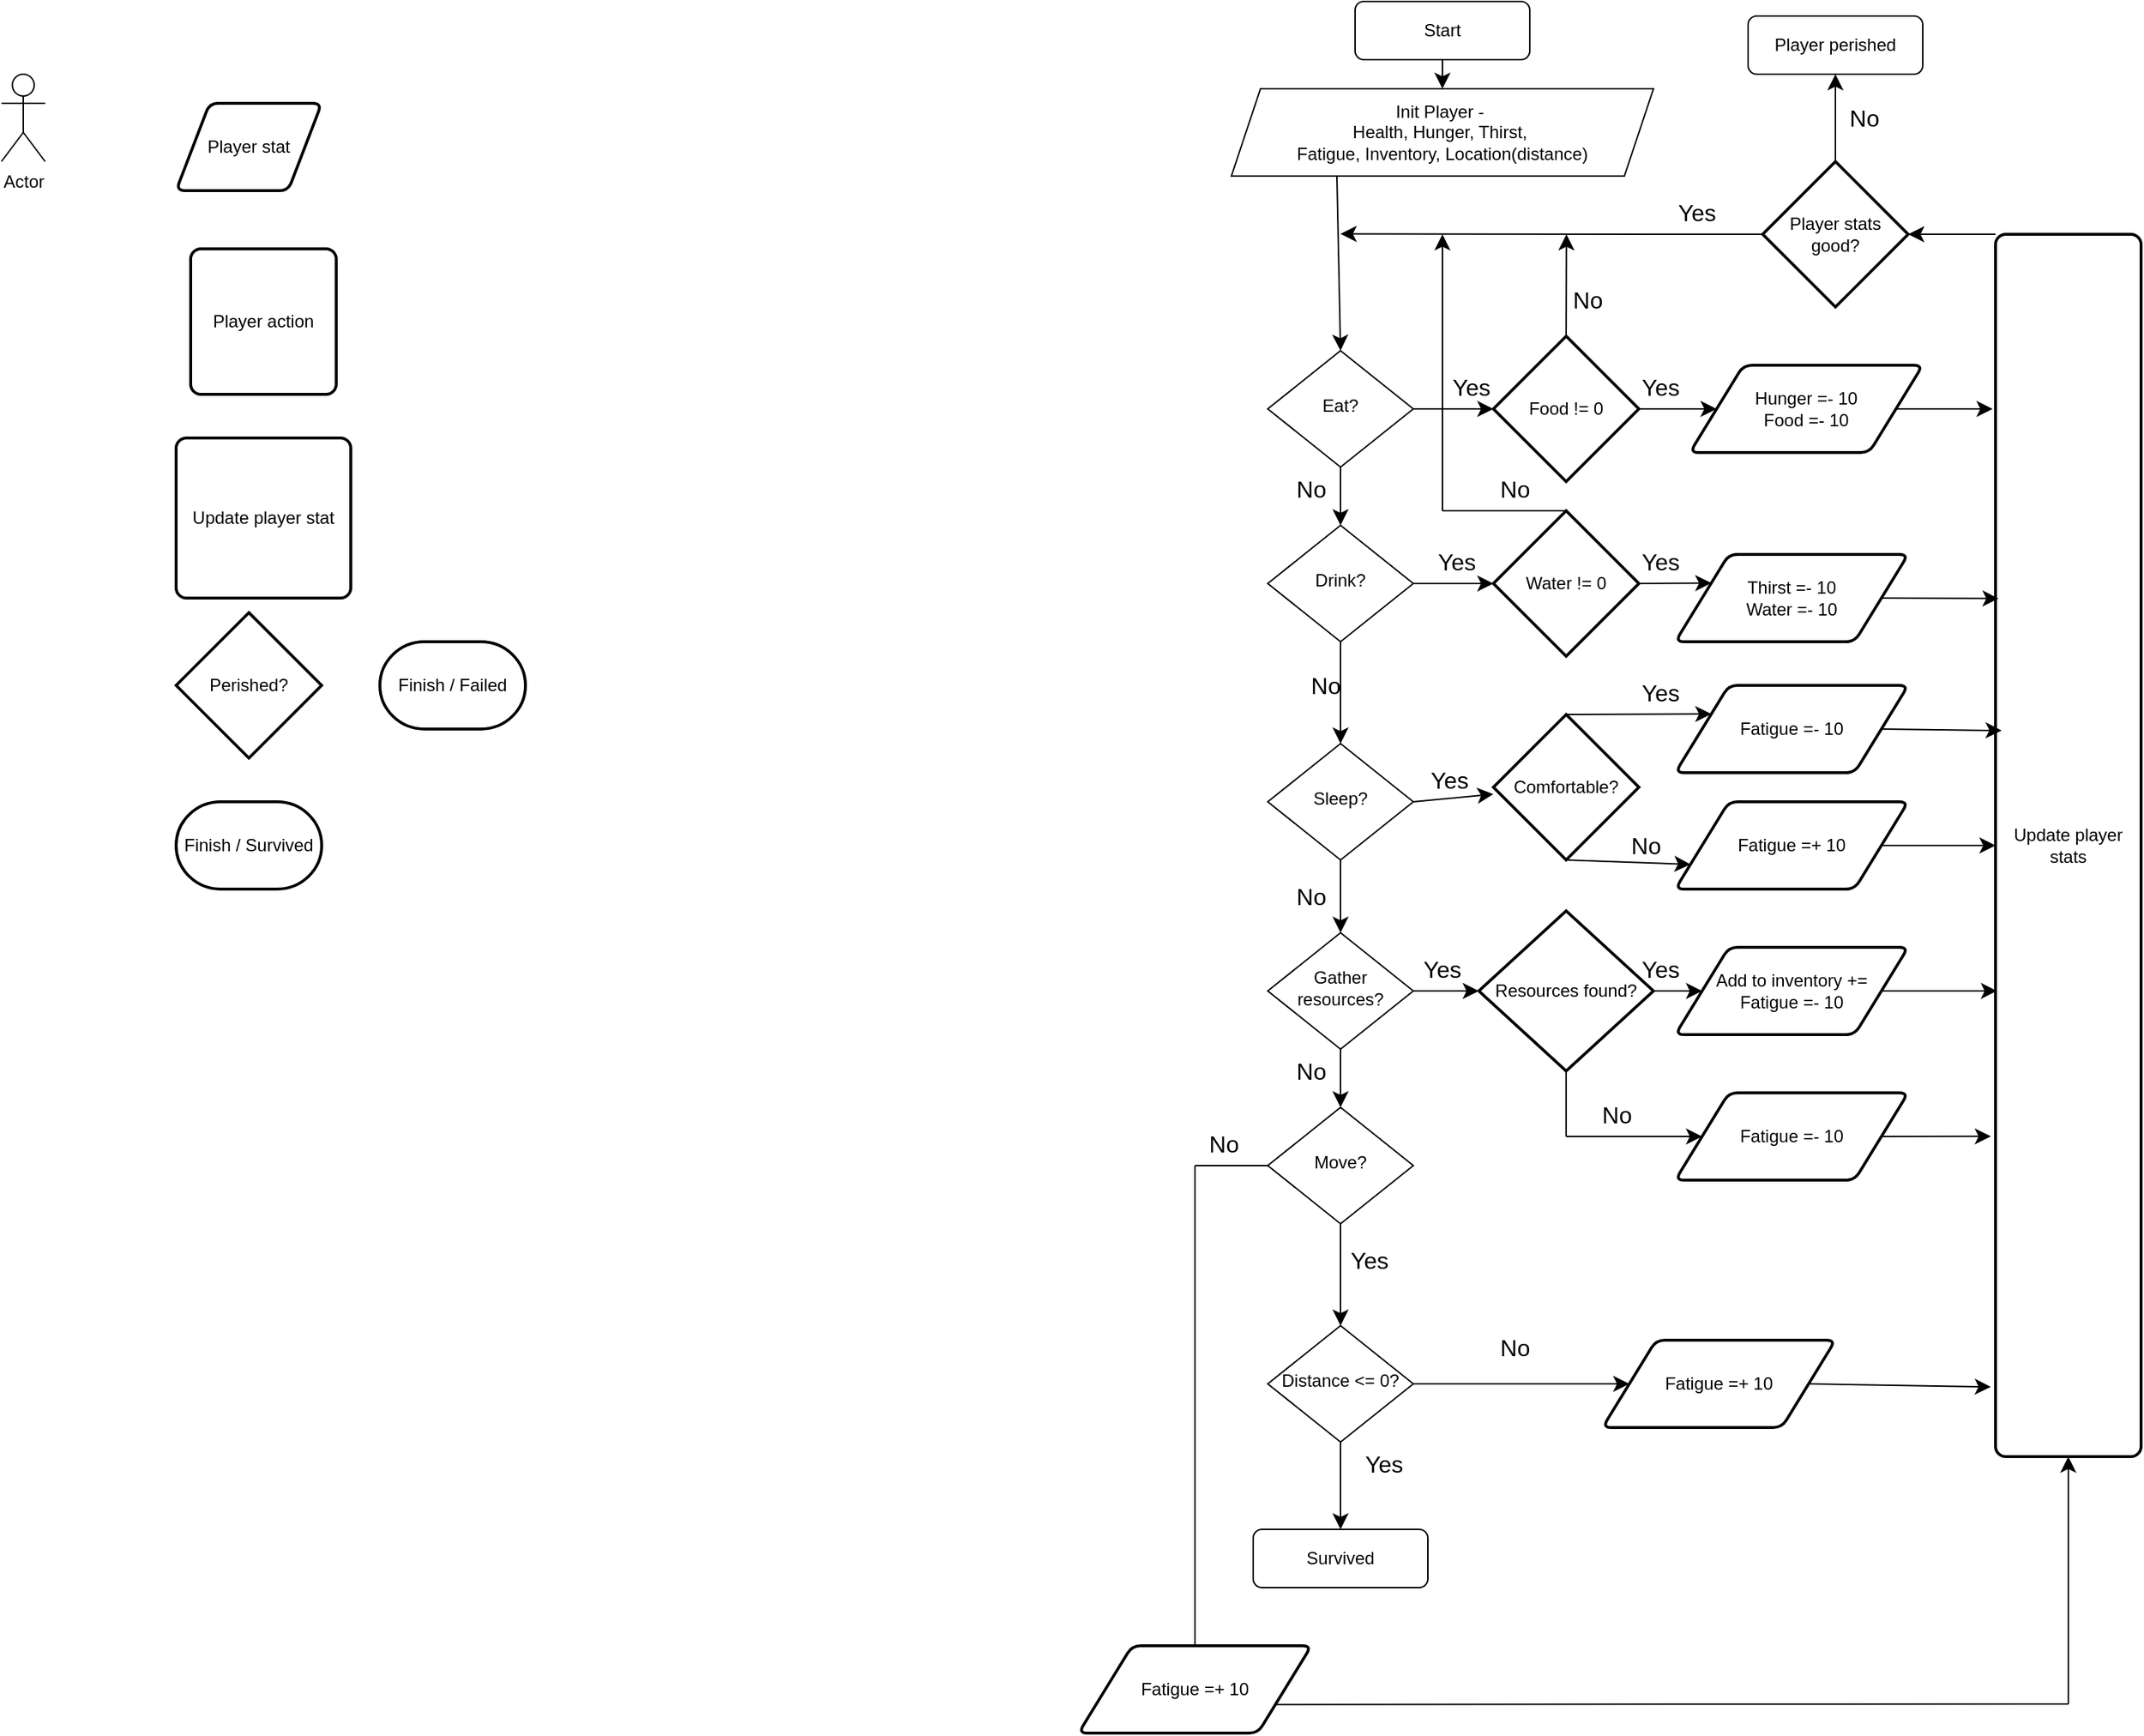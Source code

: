 <mxfile version="24.8.3">
  <diagram id="C5RBs43oDa-KdzZeNtuy" name="Page-1">
    <mxGraphModel dx="2920" dy="969" grid="1" gridSize="10" guides="1" tooltips="1" connect="1" arrows="1" fold="1" page="1" pageScale="1" pageWidth="827" pageHeight="1169" math="0" shadow="0">
      <root>
        <mxCell id="WIyWlLk6GJQsqaUBKTNV-0" />
        <mxCell id="WIyWlLk6GJQsqaUBKTNV-1" parent="WIyWlLk6GJQsqaUBKTNV-0" />
        <mxCell id="nPB6wgJAnetRJ66jai_f-38" style="edgeStyle=none;curved=1;rounded=0;orthogonalLoop=1;jettySize=auto;html=1;exitX=0.5;exitY=1;exitDx=0;exitDy=0;fontSize=12;startSize=8;endSize=8;" edge="1" parent="WIyWlLk6GJQsqaUBKTNV-1" source="WIyWlLk6GJQsqaUBKTNV-3" target="nPB6wgJAnetRJ66jai_f-1">
          <mxGeometry relative="1" as="geometry" />
        </mxCell>
        <mxCell id="WIyWlLk6GJQsqaUBKTNV-3" value="Start" style="rounded=1;whiteSpace=wrap;html=1;fontSize=12;glass=0;strokeWidth=1;shadow=0;" parent="WIyWlLk6GJQsqaUBKTNV-1" vertex="1">
          <mxGeometry x="150" y="20" width="120" height="40" as="geometry" />
        </mxCell>
        <mxCell id="nPB6wgJAnetRJ66jai_f-23" style="edgeStyle=none;curved=1;rounded=0;orthogonalLoop=1;jettySize=auto;html=1;exitX=0.5;exitY=1;exitDx=0;exitDy=0;entryX=0.5;entryY=0;entryDx=0;entryDy=0;fontSize=12;startSize=8;endSize=8;" edge="1" parent="WIyWlLk6GJQsqaUBKTNV-1" source="WIyWlLk6GJQsqaUBKTNV-6" target="nPB6wgJAnetRJ66jai_f-7">
          <mxGeometry relative="1" as="geometry" />
        </mxCell>
        <mxCell id="WIyWlLk6GJQsqaUBKTNV-6" value="Eat?" style="rhombus;whiteSpace=wrap;html=1;shadow=0;fontFamily=Helvetica;fontSize=12;align=center;strokeWidth=1;spacing=6;spacingTop=-4;" parent="WIyWlLk6GJQsqaUBKTNV-1" vertex="1">
          <mxGeometry x="90" y="260" width="100" height="80" as="geometry" />
        </mxCell>
        <mxCell id="nPB6wgJAnetRJ66jai_f-3" style="edgeStyle=none;curved=1;rounded=0;orthogonalLoop=1;jettySize=auto;html=1;exitX=0.5;exitY=1;exitDx=0;exitDy=0;entryX=0.5;entryY=0;entryDx=0;entryDy=0;fontSize=12;startSize=8;endSize=8;" edge="1" parent="WIyWlLk6GJQsqaUBKTNV-1" source="WIyWlLk6GJQsqaUBKTNV-10" target="WIyWlLk6GJQsqaUBKTNV-11">
          <mxGeometry relative="1" as="geometry" />
        </mxCell>
        <mxCell id="WIyWlLk6GJQsqaUBKTNV-10" value="Distance &amp;lt;= 0?" style="rhombus;whiteSpace=wrap;html=1;shadow=0;fontFamily=Helvetica;fontSize=12;align=center;strokeWidth=1;spacing=6;spacingTop=-4;" parent="WIyWlLk6GJQsqaUBKTNV-1" vertex="1">
          <mxGeometry x="90" y="930" width="100" height="80" as="geometry" />
        </mxCell>
        <mxCell id="WIyWlLk6GJQsqaUBKTNV-11" value="Survived" style="rounded=1;whiteSpace=wrap;html=1;fontSize=12;glass=0;strokeWidth=1;shadow=0;" parent="WIyWlLk6GJQsqaUBKTNV-1" vertex="1">
          <mxGeometry x="80" y="1070" width="120" height="40" as="geometry" />
        </mxCell>
        <mxCell id="nPB6wgJAnetRJ66jai_f-0" value="Actor" style="shape=umlActor;verticalLabelPosition=bottom;verticalAlign=top;html=1;outlineConnect=0;" vertex="1" parent="WIyWlLk6GJQsqaUBKTNV-1">
          <mxGeometry x="-780" y="70" width="30" height="60" as="geometry" />
        </mxCell>
        <mxCell id="nPB6wgJAnetRJ66jai_f-44" style="edgeStyle=none;curved=1;rounded=0;orthogonalLoop=1;jettySize=auto;html=1;exitX=0.25;exitY=1;exitDx=0;exitDy=0;entryX=0.5;entryY=0;entryDx=0;entryDy=0;fontSize=12;startSize=8;endSize=8;" edge="1" parent="WIyWlLk6GJQsqaUBKTNV-1" source="nPB6wgJAnetRJ66jai_f-1" target="WIyWlLk6GJQsqaUBKTNV-6">
          <mxGeometry relative="1" as="geometry" />
        </mxCell>
        <mxCell id="nPB6wgJAnetRJ66jai_f-1" value="Init Player -&amp;nbsp;&lt;div&gt;Health, Hunger, Thirst,&amp;nbsp;&lt;/div&gt;&lt;div&gt;Fatigue, Inventory, Location(distance)&lt;/div&gt;" style="shape=parallelogram;perimeter=parallelogramPerimeter;whiteSpace=wrap;html=1;fixedSize=1;" vertex="1" parent="WIyWlLk6GJQsqaUBKTNV-1">
          <mxGeometry x="65" y="80" width="290" height="60" as="geometry" />
        </mxCell>
        <mxCell id="nPB6wgJAnetRJ66jai_f-25" style="edgeStyle=none;curved=1;rounded=0;orthogonalLoop=1;jettySize=auto;html=1;exitX=0.5;exitY=1;exitDx=0;exitDy=0;fontSize=12;startSize=8;endSize=8;" edge="1" parent="WIyWlLk6GJQsqaUBKTNV-1" source="nPB6wgJAnetRJ66jai_f-7" target="nPB6wgJAnetRJ66jai_f-8">
          <mxGeometry relative="1" as="geometry" />
        </mxCell>
        <mxCell id="nPB6wgJAnetRJ66jai_f-7" value="Drink?" style="rhombus;whiteSpace=wrap;html=1;shadow=0;fontFamily=Helvetica;fontSize=12;align=center;strokeWidth=1;spacing=6;spacingTop=-4;" vertex="1" parent="WIyWlLk6GJQsqaUBKTNV-1">
          <mxGeometry x="90" y="380" width="100" height="80" as="geometry" />
        </mxCell>
        <mxCell id="nPB6wgJAnetRJ66jai_f-59" style="edgeStyle=none;curved=1;rounded=0;orthogonalLoop=1;jettySize=auto;html=1;exitX=0.5;exitY=1;exitDx=0;exitDy=0;entryX=0.5;entryY=0;entryDx=0;entryDy=0;fontSize=12;startSize=8;endSize=8;" edge="1" parent="WIyWlLk6GJQsqaUBKTNV-1" source="nPB6wgJAnetRJ66jai_f-8" target="nPB6wgJAnetRJ66jai_f-9">
          <mxGeometry relative="1" as="geometry" />
        </mxCell>
        <mxCell id="nPB6wgJAnetRJ66jai_f-94" style="edgeStyle=none;curved=1;rounded=0;orthogonalLoop=1;jettySize=auto;html=1;exitX=1;exitY=0.5;exitDx=0;exitDy=0;fontSize=12;startSize=8;endSize=8;" edge="1" parent="WIyWlLk6GJQsqaUBKTNV-1" source="nPB6wgJAnetRJ66jai_f-8" target="nPB6wgJAnetRJ66jai_f-58">
          <mxGeometry relative="1" as="geometry" />
        </mxCell>
        <mxCell id="nPB6wgJAnetRJ66jai_f-8" value="Sleep?" style="rhombus;whiteSpace=wrap;html=1;shadow=0;fontFamily=Helvetica;fontSize=12;align=center;strokeWidth=1;spacing=6;spacingTop=-4;" vertex="1" parent="WIyWlLk6GJQsqaUBKTNV-1">
          <mxGeometry x="90" y="530" width="100" height="80" as="geometry" />
        </mxCell>
        <mxCell id="nPB6wgJAnetRJ66jai_f-62" style="edgeStyle=none;curved=1;rounded=0;orthogonalLoop=1;jettySize=auto;html=1;exitX=0.5;exitY=1;exitDx=0;exitDy=0;entryX=0.5;entryY=0;entryDx=0;entryDy=0;fontSize=12;startSize=8;endSize=8;" edge="1" parent="WIyWlLk6GJQsqaUBKTNV-1" source="nPB6wgJAnetRJ66jai_f-9" target="nPB6wgJAnetRJ66jai_f-10">
          <mxGeometry relative="1" as="geometry" />
        </mxCell>
        <mxCell id="nPB6wgJAnetRJ66jai_f-9" value="Gather resources?" style="rhombus;whiteSpace=wrap;html=1;shadow=0;fontFamily=Helvetica;fontSize=12;align=center;strokeWidth=1;spacing=6;spacingTop=-4;" vertex="1" parent="WIyWlLk6GJQsqaUBKTNV-1">
          <mxGeometry x="90" y="660" width="100" height="80" as="geometry" />
        </mxCell>
        <mxCell id="nPB6wgJAnetRJ66jai_f-71" style="edgeStyle=none;curved=1;rounded=0;orthogonalLoop=1;jettySize=auto;html=1;exitX=0.5;exitY=1;exitDx=0;exitDy=0;entryX=0.5;entryY=0;entryDx=0;entryDy=0;fontSize=12;startSize=8;endSize=8;" edge="1" parent="WIyWlLk6GJQsqaUBKTNV-1" source="nPB6wgJAnetRJ66jai_f-10" target="WIyWlLk6GJQsqaUBKTNV-10">
          <mxGeometry relative="1" as="geometry" />
        </mxCell>
        <mxCell id="nPB6wgJAnetRJ66jai_f-10" value="Move?" style="rhombus;whiteSpace=wrap;html=1;shadow=0;fontFamily=Helvetica;fontSize=12;align=center;strokeWidth=1;spacing=6;spacingTop=-4;" vertex="1" parent="WIyWlLk6GJQsqaUBKTNV-1">
          <mxGeometry x="90" y="780" width="100" height="80" as="geometry" />
        </mxCell>
        <mxCell id="nPB6wgJAnetRJ66jai_f-34" value="Hunger =- 10&lt;div&gt;Food =- 10&lt;/div&gt;" style="shape=parallelogram;html=1;strokeWidth=2;perimeter=parallelogramPerimeter;whiteSpace=wrap;rounded=1;arcSize=12;size=0.23;" vertex="1" parent="WIyWlLk6GJQsqaUBKTNV-1">
          <mxGeometry x="380" y="270" width="160" height="60" as="geometry" />
        </mxCell>
        <mxCell id="nPB6wgJAnetRJ66jai_f-35" value="Thirst =- 10&lt;div&gt;Water =- 10&lt;/div&gt;" style="shape=parallelogram;html=1;strokeWidth=2;perimeter=parallelogramPerimeter;whiteSpace=wrap;rounded=1;arcSize=12;size=0.23;" vertex="1" parent="WIyWlLk6GJQsqaUBKTNV-1">
          <mxGeometry x="370" y="400" width="160" height="60" as="geometry" />
        </mxCell>
        <mxCell id="nPB6wgJAnetRJ66jai_f-36" value="Fatigue =- 10" style="shape=parallelogram;html=1;strokeWidth=2;perimeter=parallelogramPerimeter;whiteSpace=wrap;rounded=1;arcSize=12;size=0.23;" vertex="1" parent="WIyWlLk6GJQsqaUBKTNV-1">
          <mxGeometry x="370" y="490" width="160" height="60" as="geometry" />
        </mxCell>
        <mxCell id="nPB6wgJAnetRJ66jai_f-67" style="edgeStyle=none;curved=1;rounded=0;orthogonalLoop=1;jettySize=auto;html=1;exitX=0;exitY=0;exitDx=0;exitDy=0;fontSize=12;startSize=8;endSize=8;" edge="1" parent="WIyWlLk6GJQsqaUBKTNV-1" source="nPB6wgJAnetRJ66jai_f-37" target="nPB6wgJAnetRJ66jai_f-63">
          <mxGeometry relative="1" as="geometry" />
        </mxCell>
        <mxCell id="nPB6wgJAnetRJ66jai_f-37" value="Update player stats" style="rounded=1;whiteSpace=wrap;html=1;absoluteArcSize=1;arcSize=14;strokeWidth=2;" vertex="1" parent="WIyWlLk6GJQsqaUBKTNV-1">
          <mxGeometry x="590" y="180" width="100" height="840" as="geometry" />
        </mxCell>
        <mxCell id="nPB6wgJAnetRJ66jai_f-41" style="edgeStyle=none;curved=1;rounded=0;orthogonalLoop=1;jettySize=auto;html=1;exitX=1;exitY=0.5;exitDx=0;exitDy=0;fontSize=12;startSize=8;endSize=8;" edge="1" parent="WIyWlLk6GJQsqaUBKTNV-1" source="nPB6wgJAnetRJ66jai_f-34">
          <mxGeometry relative="1" as="geometry">
            <mxPoint x="588" y="300" as="targetPoint" />
          </mxGeometry>
        </mxCell>
        <mxCell id="nPB6wgJAnetRJ66jai_f-47" value="Player stat" style="shape=parallelogram;html=1;strokeWidth=2;perimeter=parallelogramPerimeter;whiteSpace=wrap;rounded=1;arcSize=12;size=0.23;" vertex="1" parent="WIyWlLk6GJQsqaUBKTNV-1">
          <mxGeometry x="-660" y="90" width="100" height="60" as="geometry" />
        </mxCell>
        <mxCell id="nPB6wgJAnetRJ66jai_f-49" value="Player action" style="rounded=1;whiteSpace=wrap;html=1;absoluteArcSize=1;arcSize=14;strokeWidth=2;" vertex="1" parent="WIyWlLk6GJQsqaUBKTNV-1">
          <mxGeometry x="-650" y="190" width="100" height="100" as="geometry" />
        </mxCell>
        <mxCell id="nPB6wgJAnetRJ66jai_f-50" value="Update player stat" style="rounded=1;whiteSpace=wrap;html=1;absoluteArcSize=1;arcSize=14;strokeWidth=2;" vertex="1" parent="WIyWlLk6GJQsqaUBKTNV-1">
          <mxGeometry x="-660" y="320" width="120" height="110" as="geometry" />
        </mxCell>
        <mxCell id="nPB6wgJAnetRJ66jai_f-51" value="Finish / Survived" style="strokeWidth=2;html=1;shape=mxgraph.flowchart.terminator;whiteSpace=wrap;" vertex="1" parent="WIyWlLk6GJQsqaUBKTNV-1">
          <mxGeometry x="-660" y="570" width="100" height="60" as="geometry" />
        </mxCell>
        <mxCell id="nPB6wgJAnetRJ66jai_f-52" value="Perished?" style="strokeWidth=2;html=1;shape=mxgraph.flowchart.decision;whiteSpace=wrap;" vertex="1" parent="WIyWlLk6GJQsqaUBKTNV-1">
          <mxGeometry x="-660" y="440" width="100" height="100" as="geometry" />
        </mxCell>
        <mxCell id="nPB6wgJAnetRJ66jai_f-53" value="Finish / Failed" style="strokeWidth=2;html=1;shape=mxgraph.flowchart.terminator;whiteSpace=wrap;" vertex="1" parent="WIyWlLk6GJQsqaUBKTNV-1">
          <mxGeometry x="-520" y="460" width="100" height="60" as="geometry" />
        </mxCell>
        <mxCell id="nPB6wgJAnetRJ66jai_f-54" value="Add to inventory +=&lt;div&gt;Fatigue =- 10&lt;/div&gt;" style="shape=parallelogram;html=1;strokeWidth=2;perimeter=parallelogramPerimeter;whiteSpace=wrap;rounded=1;arcSize=12;size=0.23;" vertex="1" parent="WIyWlLk6GJQsqaUBKTNV-1">
          <mxGeometry x="370" y="670" width="160" height="60" as="geometry" />
        </mxCell>
        <mxCell id="nPB6wgJAnetRJ66jai_f-88" style="edgeStyle=none;curved=1;rounded=0;orthogonalLoop=1;jettySize=auto;html=1;exitX=1;exitY=0.5;exitDx=0;exitDy=0;exitPerimeter=0;entryX=0;entryY=0.5;entryDx=0;entryDy=0;fontSize=12;startSize=8;endSize=8;" edge="1" parent="WIyWlLk6GJQsqaUBKTNV-1" source="nPB6wgJAnetRJ66jai_f-55" target="nPB6wgJAnetRJ66jai_f-34">
          <mxGeometry relative="1" as="geometry" />
        </mxCell>
        <mxCell id="nPB6wgJAnetRJ66jai_f-101" style="edgeStyle=none;curved=1;rounded=0;orthogonalLoop=1;jettySize=auto;html=1;exitX=0.5;exitY=0;exitDx=0;exitDy=0;exitPerimeter=0;fontSize=12;startSize=8;endSize=8;" edge="1" parent="WIyWlLk6GJQsqaUBKTNV-1" source="nPB6wgJAnetRJ66jai_f-55">
          <mxGeometry relative="1" as="geometry">
            <mxPoint x="295.211" y="180" as="targetPoint" />
          </mxGeometry>
        </mxCell>
        <mxCell id="nPB6wgJAnetRJ66jai_f-55" value="Food != 0" style="strokeWidth=2;html=1;shape=mxgraph.flowchart.decision;whiteSpace=wrap;" vertex="1" parent="WIyWlLk6GJQsqaUBKTNV-1">
          <mxGeometry x="245" y="250" width="100" height="100" as="geometry" />
        </mxCell>
        <mxCell id="nPB6wgJAnetRJ66jai_f-91" style="edgeStyle=none;curved=1;rounded=0;orthogonalLoop=1;jettySize=auto;html=1;exitX=1;exitY=0.5;exitDx=0;exitDy=0;exitPerimeter=0;entryX=0;entryY=0.25;entryDx=0;entryDy=0;fontSize=12;startSize=8;endSize=8;" edge="1" parent="WIyWlLk6GJQsqaUBKTNV-1" source="nPB6wgJAnetRJ66jai_f-56" target="nPB6wgJAnetRJ66jai_f-35">
          <mxGeometry relative="1" as="geometry" />
        </mxCell>
        <mxCell id="nPB6wgJAnetRJ66jai_f-56" value="Water != 0" style="strokeWidth=2;html=1;shape=mxgraph.flowchart.decision;whiteSpace=wrap;" vertex="1" parent="WIyWlLk6GJQsqaUBKTNV-1">
          <mxGeometry x="245" y="370" width="100" height="100" as="geometry" />
        </mxCell>
        <mxCell id="nPB6wgJAnetRJ66jai_f-84" style="edgeStyle=none;curved=1;rounded=0;orthogonalLoop=1;jettySize=auto;html=1;exitX=1;exitY=0.5;exitDx=0;exitDy=0;entryX=0;entryY=0.5;entryDx=0;entryDy=0;fontSize=12;startSize=8;endSize=8;" edge="1" parent="WIyWlLk6GJQsqaUBKTNV-1" source="nPB6wgJAnetRJ66jai_f-57" target="nPB6wgJAnetRJ66jai_f-37">
          <mxGeometry relative="1" as="geometry" />
        </mxCell>
        <mxCell id="nPB6wgJAnetRJ66jai_f-57" value="Fatigue =+ 10" style="shape=parallelogram;html=1;strokeWidth=2;perimeter=parallelogramPerimeter;whiteSpace=wrap;rounded=1;arcSize=12;size=0.23;" vertex="1" parent="WIyWlLk6GJQsqaUBKTNV-1">
          <mxGeometry x="370" y="570" width="160" height="60" as="geometry" />
        </mxCell>
        <mxCell id="nPB6wgJAnetRJ66jai_f-92" style="edgeStyle=none;curved=1;rounded=0;orthogonalLoop=1;jettySize=auto;html=1;exitX=0.5;exitY=0;exitDx=0;exitDy=0;exitPerimeter=0;entryX=0;entryY=0.25;entryDx=0;entryDy=0;fontSize=12;startSize=8;endSize=8;" edge="1" parent="WIyWlLk6GJQsqaUBKTNV-1" source="nPB6wgJAnetRJ66jai_f-58" target="nPB6wgJAnetRJ66jai_f-36">
          <mxGeometry relative="1" as="geometry" />
        </mxCell>
        <mxCell id="nPB6wgJAnetRJ66jai_f-93" style="edgeStyle=none;curved=1;rounded=0;orthogonalLoop=1;jettySize=auto;html=1;exitX=0.5;exitY=1;exitDx=0;exitDy=0;exitPerimeter=0;entryX=0;entryY=0.75;entryDx=0;entryDy=0;fontSize=12;startSize=8;endSize=8;" edge="1" parent="WIyWlLk6GJQsqaUBKTNV-1" source="nPB6wgJAnetRJ66jai_f-58" target="nPB6wgJAnetRJ66jai_f-57">
          <mxGeometry relative="1" as="geometry" />
        </mxCell>
        <mxCell id="nPB6wgJAnetRJ66jai_f-58" value="Comfortable?" style="strokeWidth=2;html=1;shape=mxgraph.flowchart.decision;whiteSpace=wrap;" vertex="1" parent="WIyWlLk6GJQsqaUBKTNV-1">
          <mxGeometry x="245" y="510" width="100" height="100" as="geometry" />
        </mxCell>
        <mxCell id="nPB6wgJAnetRJ66jai_f-96" style="edgeStyle=none;curved=1;rounded=0;orthogonalLoop=1;jettySize=auto;html=1;exitX=1;exitY=0.5;exitDx=0;exitDy=0;exitPerimeter=0;fontSize=12;startSize=8;endSize=8;" edge="1" parent="WIyWlLk6GJQsqaUBKTNV-1" source="nPB6wgJAnetRJ66jai_f-60" target="nPB6wgJAnetRJ66jai_f-54">
          <mxGeometry relative="1" as="geometry" />
        </mxCell>
        <mxCell id="nPB6wgJAnetRJ66jai_f-60" value="Resources found?" style="strokeWidth=2;html=1;shape=mxgraph.flowchart.decision;whiteSpace=wrap;" vertex="1" parent="WIyWlLk6GJQsqaUBKTNV-1">
          <mxGeometry x="235" y="645" width="120" height="110" as="geometry" />
        </mxCell>
        <mxCell id="nPB6wgJAnetRJ66jai_f-61" value="Fatigue =- 10" style="shape=parallelogram;html=1;strokeWidth=2;perimeter=parallelogramPerimeter;whiteSpace=wrap;rounded=1;arcSize=12;size=0.23;" vertex="1" parent="WIyWlLk6GJQsqaUBKTNV-1">
          <mxGeometry x="370" y="770" width="160" height="60" as="geometry" />
        </mxCell>
        <mxCell id="nPB6wgJAnetRJ66jai_f-65" style="edgeStyle=none;curved=1;rounded=0;orthogonalLoop=1;jettySize=auto;html=1;exitX=0.5;exitY=0;exitDx=0;exitDy=0;exitPerimeter=0;entryX=0.5;entryY=1;entryDx=0;entryDy=0;fontSize=12;startSize=8;endSize=8;" edge="1" parent="WIyWlLk6GJQsqaUBKTNV-1" source="nPB6wgJAnetRJ66jai_f-63" target="nPB6wgJAnetRJ66jai_f-64">
          <mxGeometry relative="1" as="geometry" />
        </mxCell>
        <mxCell id="nPB6wgJAnetRJ66jai_f-66" style="edgeStyle=none;curved=1;rounded=0;orthogonalLoop=1;jettySize=auto;html=1;exitX=0;exitY=0.5;exitDx=0;exitDy=0;exitPerimeter=0;fontSize=12;startSize=8;endSize=8;" edge="1" parent="WIyWlLk6GJQsqaUBKTNV-1" source="nPB6wgJAnetRJ66jai_f-63">
          <mxGeometry relative="1" as="geometry">
            <mxPoint x="140" y="179.737" as="targetPoint" />
          </mxGeometry>
        </mxCell>
        <mxCell id="nPB6wgJAnetRJ66jai_f-63" value="Player stats good?" style="strokeWidth=2;html=1;shape=mxgraph.flowchart.decision;whiteSpace=wrap;" vertex="1" parent="WIyWlLk6GJQsqaUBKTNV-1">
          <mxGeometry x="430" y="130" width="100" height="100" as="geometry" />
        </mxCell>
        <mxCell id="nPB6wgJAnetRJ66jai_f-64" value="Player perished" style="rounded=1;whiteSpace=wrap;html=1;fontSize=12;glass=0;strokeWidth=1;shadow=0;" vertex="1" parent="WIyWlLk6GJQsqaUBKTNV-1">
          <mxGeometry x="420" y="30" width="120" height="40" as="geometry" />
        </mxCell>
        <mxCell id="nPB6wgJAnetRJ66jai_f-68" value="Yes" style="text;html=1;align=center;verticalAlign=middle;whiteSpace=wrap;rounded=0;fontSize=16;" vertex="1" parent="WIyWlLk6GJQsqaUBKTNV-1">
          <mxGeometry x="140" y="1010" width="60" height="30" as="geometry" />
        </mxCell>
        <mxCell id="nPB6wgJAnetRJ66jai_f-69" value="No" style="text;html=1;align=center;verticalAlign=middle;whiteSpace=wrap;rounded=0;fontSize=16;" vertex="1" parent="WIyWlLk6GJQsqaUBKTNV-1">
          <mxGeometry x="230" y="930" width="60" height="30" as="geometry" />
        </mxCell>
        <mxCell id="nPB6wgJAnetRJ66jai_f-70" style="edgeStyle=none;curved=1;rounded=0;orthogonalLoop=1;jettySize=auto;html=1;exitX=1;exitY=0.5;exitDx=0;exitDy=0;entryX=-0.032;entryY=0.943;entryDx=0;entryDy=0;entryPerimeter=0;fontSize=12;startSize=8;endSize=8;" edge="1" parent="WIyWlLk6GJQsqaUBKTNV-1" source="nPB6wgJAnetRJ66jai_f-124" target="nPB6wgJAnetRJ66jai_f-37">
          <mxGeometry relative="1" as="geometry" />
        </mxCell>
        <mxCell id="nPB6wgJAnetRJ66jai_f-76" value="" style="endArrow=none;html=1;rounded=0;fontSize=12;startSize=8;endSize=8;curved=1;entryX=0;entryY=0.5;entryDx=0;entryDy=0;" edge="1" parent="WIyWlLk6GJQsqaUBKTNV-1" target="nPB6wgJAnetRJ66jai_f-10">
          <mxGeometry width="50" height="50" relative="1" as="geometry">
            <mxPoint x="40" y="820" as="sourcePoint" />
            <mxPoint x="80" y="810" as="targetPoint" />
          </mxGeometry>
        </mxCell>
        <mxCell id="nPB6wgJAnetRJ66jai_f-80" value="Yes" style="text;html=1;align=center;verticalAlign=middle;whiteSpace=wrap;rounded=0;fontSize=16;" vertex="1" parent="WIyWlLk6GJQsqaUBKTNV-1">
          <mxGeometry x="130" y="870" width="60" height="30" as="geometry" />
        </mxCell>
        <mxCell id="nPB6wgJAnetRJ66jai_f-81" value="No" style="text;html=1;align=center;verticalAlign=middle;whiteSpace=wrap;rounded=0;fontSize=16;" vertex="1" parent="WIyWlLk6GJQsqaUBKTNV-1">
          <mxGeometry x="30" y="790" width="60" height="30" as="geometry" />
        </mxCell>
        <mxCell id="nPB6wgJAnetRJ66jai_f-82" style="edgeStyle=none;curved=1;rounded=0;orthogonalLoop=1;jettySize=auto;html=1;exitX=1;exitY=0.5;exitDx=0;exitDy=0;entryX=0.021;entryY=0.298;entryDx=0;entryDy=0;entryPerimeter=0;fontSize=12;startSize=8;endSize=8;" edge="1" parent="WIyWlLk6GJQsqaUBKTNV-1" source="nPB6wgJAnetRJ66jai_f-35" target="nPB6wgJAnetRJ66jai_f-37">
          <mxGeometry relative="1" as="geometry" />
        </mxCell>
        <mxCell id="nPB6wgJAnetRJ66jai_f-83" style="edgeStyle=none;curved=1;rounded=0;orthogonalLoop=1;jettySize=auto;html=1;exitX=1;exitY=0.5;exitDx=0;exitDy=0;entryX=0.042;entryY=0.406;entryDx=0;entryDy=0;entryPerimeter=0;fontSize=12;startSize=8;endSize=8;" edge="1" parent="WIyWlLk6GJQsqaUBKTNV-1" source="nPB6wgJAnetRJ66jai_f-36" target="nPB6wgJAnetRJ66jai_f-37">
          <mxGeometry relative="1" as="geometry" />
        </mxCell>
        <mxCell id="nPB6wgJAnetRJ66jai_f-85" style="edgeStyle=none;curved=1;rounded=0;orthogonalLoop=1;jettySize=auto;html=1;exitX=1;exitY=0.5;exitDx=0;exitDy=0;entryX=0.01;entryY=0.619;entryDx=0;entryDy=0;entryPerimeter=0;fontSize=12;startSize=8;endSize=8;" edge="1" parent="WIyWlLk6GJQsqaUBKTNV-1" source="nPB6wgJAnetRJ66jai_f-54" target="nPB6wgJAnetRJ66jai_f-37">
          <mxGeometry relative="1" as="geometry" />
        </mxCell>
        <mxCell id="nPB6wgJAnetRJ66jai_f-86" style="edgeStyle=none;curved=1;rounded=0;orthogonalLoop=1;jettySize=auto;html=1;exitX=1;exitY=0.5;exitDx=0;exitDy=0;entryX=-0.032;entryY=0.738;entryDx=0;entryDy=0;entryPerimeter=0;fontSize=12;startSize=8;endSize=8;" edge="1" parent="WIyWlLk6GJQsqaUBKTNV-1" source="nPB6wgJAnetRJ66jai_f-61" target="nPB6wgJAnetRJ66jai_f-37">
          <mxGeometry relative="1" as="geometry" />
        </mxCell>
        <mxCell id="nPB6wgJAnetRJ66jai_f-87" style="edgeStyle=none;curved=1;rounded=0;orthogonalLoop=1;jettySize=auto;html=1;exitX=1;exitY=0.5;exitDx=0;exitDy=0;entryX=0;entryY=0.5;entryDx=0;entryDy=0;entryPerimeter=0;fontSize=12;startSize=8;endSize=8;" edge="1" parent="WIyWlLk6GJQsqaUBKTNV-1" source="WIyWlLk6GJQsqaUBKTNV-6" target="nPB6wgJAnetRJ66jai_f-55">
          <mxGeometry relative="1" as="geometry" />
        </mxCell>
        <mxCell id="nPB6wgJAnetRJ66jai_f-90" style="edgeStyle=none;curved=1;rounded=0;orthogonalLoop=1;jettySize=auto;html=1;exitX=1;exitY=0.5;exitDx=0;exitDy=0;entryX=0;entryY=0.5;entryDx=0;entryDy=0;entryPerimeter=0;fontSize=12;startSize=8;endSize=8;" edge="1" parent="WIyWlLk6GJQsqaUBKTNV-1" source="nPB6wgJAnetRJ66jai_f-7" target="nPB6wgJAnetRJ66jai_f-56">
          <mxGeometry relative="1" as="geometry" />
        </mxCell>
        <mxCell id="nPB6wgJAnetRJ66jai_f-95" style="edgeStyle=none;curved=1;rounded=0;orthogonalLoop=1;jettySize=auto;html=1;exitX=1;exitY=0.5;exitDx=0;exitDy=0;entryX=0;entryY=0.5;entryDx=0;entryDy=0;entryPerimeter=0;fontSize=12;startSize=8;endSize=8;" edge="1" parent="WIyWlLk6GJQsqaUBKTNV-1" source="nPB6wgJAnetRJ66jai_f-9" target="nPB6wgJAnetRJ66jai_f-60">
          <mxGeometry relative="1" as="geometry" />
        </mxCell>
        <mxCell id="nPB6wgJAnetRJ66jai_f-97" value="" style="endArrow=none;html=1;rounded=0;fontSize=12;startSize=8;endSize=8;curved=1;entryX=0.5;entryY=1;entryDx=0;entryDy=0;entryPerimeter=0;" edge="1" parent="WIyWlLk6GJQsqaUBKTNV-1" target="nPB6wgJAnetRJ66jai_f-60">
          <mxGeometry width="50" height="50" relative="1" as="geometry">
            <mxPoint x="295" y="800" as="sourcePoint" />
            <mxPoint x="295" y="790" as="targetPoint" />
          </mxGeometry>
        </mxCell>
        <mxCell id="nPB6wgJAnetRJ66jai_f-98" value="" style="endArrow=classic;html=1;rounded=0;fontSize=12;startSize=8;endSize=8;curved=1;entryX=0;entryY=0.5;entryDx=0;entryDy=0;" edge="1" parent="WIyWlLk6GJQsqaUBKTNV-1" target="nPB6wgJAnetRJ66jai_f-61">
          <mxGeometry width="50" height="50" relative="1" as="geometry">
            <mxPoint x="295" y="800" as="sourcePoint" />
            <mxPoint x="345" y="755" as="targetPoint" />
          </mxGeometry>
        </mxCell>
        <mxCell id="nPB6wgJAnetRJ66jai_f-100" value="" style="endArrow=none;html=1;rounded=0;fontSize=12;startSize=8;endSize=8;curved=1;entryX=0.5;entryY=0;entryDx=0;entryDy=0;entryPerimeter=0;" edge="1" parent="WIyWlLk6GJQsqaUBKTNV-1" target="nPB6wgJAnetRJ66jai_f-56">
          <mxGeometry width="50" height="50" relative="1" as="geometry">
            <mxPoint x="210" y="370" as="sourcePoint" />
            <mxPoint x="270" y="360" as="targetPoint" />
          </mxGeometry>
        </mxCell>
        <mxCell id="nPB6wgJAnetRJ66jai_f-102" value="" style="endArrow=classic;html=1;rounded=0;fontSize=12;startSize=8;endSize=8;curved=1;" edge="1" parent="WIyWlLk6GJQsqaUBKTNV-1">
          <mxGeometry width="50" height="50" relative="1" as="geometry">
            <mxPoint x="210" y="370" as="sourcePoint" />
            <mxPoint x="210" y="180" as="targetPoint" />
          </mxGeometry>
        </mxCell>
        <mxCell id="nPB6wgJAnetRJ66jai_f-103" value="Yes" style="text;html=1;align=center;verticalAlign=middle;whiteSpace=wrap;rounded=0;fontSize=16;" vertex="1" parent="WIyWlLk6GJQsqaUBKTNV-1">
          <mxGeometry x="200" y="270" width="60" height="30" as="geometry" />
        </mxCell>
        <mxCell id="nPB6wgJAnetRJ66jai_f-104" value="Yes" style="text;html=1;align=center;verticalAlign=middle;whiteSpace=wrap;rounded=0;fontSize=16;" vertex="1" parent="WIyWlLk6GJQsqaUBKTNV-1">
          <mxGeometry x="330" y="270" width="60" height="30" as="geometry" />
        </mxCell>
        <mxCell id="nPB6wgJAnetRJ66jai_f-105" value="Yes" style="text;html=1;align=center;verticalAlign=middle;whiteSpace=wrap;rounded=0;fontSize=16;" vertex="1" parent="WIyWlLk6GJQsqaUBKTNV-1">
          <mxGeometry x="330" y="390" width="60" height="30" as="geometry" />
        </mxCell>
        <mxCell id="nPB6wgJAnetRJ66jai_f-106" value="Yes" style="text;html=1;align=center;verticalAlign=middle;whiteSpace=wrap;rounded=0;fontSize=16;" vertex="1" parent="WIyWlLk6GJQsqaUBKTNV-1">
          <mxGeometry x="330" y="480" width="60" height="30" as="geometry" />
        </mxCell>
        <mxCell id="nPB6wgJAnetRJ66jai_f-109" value="Yes" style="text;html=1;align=center;verticalAlign=middle;whiteSpace=wrap;rounded=0;fontSize=16;" vertex="1" parent="WIyWlLk6GJQsqaUBKTNV-1">
          <mxGeometry x="330" y="670" width="60" height="30" as="geometry" />
        </mxCell>
        <mxCell id="nPB6wgJAnetRJ66jai_f-110" value="Yes" style="text;html=1;align=center;verticalAlign=middle;whiteSpace=wrap;rounded=0;fontSize=16;" vertex="1" parent="WIyWlLk6GJQsqaUBKTNV-1">
          <mxGeometry x="180" y="670" width="60" height="30" as="geometry" />
        </mxCell>
        <mxCell id="nPB6wgJAnetRJ66jai_f-111" value="Yes" style="text;html=1;align=center;verticalAlign=middle;whiteSpace=wrap;rounded=0;fontSize=16;" vertex="1" parent="WIyWlLk6GJQsqaUBKTNV-1">
          <mxGeometry x="185" y="540" width="60" height="30" as="geometry" />
        </mxCell>
        <mxCell id="nPB6wgJAnetRJ66jai_f-112" value="Yes" style="text;html=1;align=center;verticalAlign=middle;whiteSpace=wrap;rounded=0;fontSize=16;" vertex="1" parent="WIyWlLk6GJQsqaUBKTNV-1">
          <mxGeometry x="190" y="390" width="60" height="30" as="geometry" />
        </mxCell>
        <mxCell id="nPB6wgJAnetRJ66jai_f-113" value="No" style="text;html=1;align=center;verticalAlign=middle;whiteSpace=wrap;rounded=0;fontSize=16;" vertex="1" parent="WIyWlLk6GJQsqaUBKTNV-1">
          <mxGeometry x="300" y="770" width="60" height="30" as="geometry" />
        </mxCell>
        <mxCell id="nPB6wgJAnetRJ66jai_f-114" value="No" style="text;html=1;align=center;verticalAlign=middle;whiteSpace=wrap;rounded=0;fontSize=16;" vertex="1" parent="WIyWlLk6GJQsqaUBKTNV-1">
          <mxGeometry x="320" y="584.5" width="60" height="30" as="geometry" />
        </mxCell>
        <mxCell id="nPB6wgJAnetRJ66jai_f-115" value="No" style="text;html=1;align=center;verticalAlign=middle;whiteSpace=wrap;rounded=0;fontSize=16;" vertex="1" parent="WIyWlLk6GJQsqaUBKTNV-1">
          <mxGeometry x="230" y="340" width="60" height="30" as="geometry" />
        </mxCell>
        <mxCell id="nPB6wgJAnetRJ66jai_f-116" value="No" style="text;html=1;align=center;verticalAlign=middle;whiteSpace=wrap;rounded=0;fontSize=16;" vertex="1" parent="WIyWlLk6GJQsqaUBKTNV-1">
          <mxGeometry x="280" y="210" width="60" height="30" as="geometry" />
        </mxCell>
        <mxCell id="nPB6wgJAnetRJ66jai_f-117" value="No" style="text;html=1;align=center;verticalAlign=middle;whiteSpace=wrap;rounded=0;fontSize=16;" vertex="1" parent="WIyWlLk6GJQsqaUBKTNV-1">
          <mxGeometry x="90" y="340" width="60" height="30" as="geometry" />
        </mxCell>
        <mxCell id="nPB6wgJAnetRJ66jai_f-118" value="No" style="text;html=1;align=center;verticalAlign=middle;whiteSpace=wrap;rounded=0;fontSize=16;" vertex="1" parent="WIyWlLk6GJQsqaUBKTNV-1">
          <mxGeometry x="100" y="475" width="60" height="30" as="geometry" />
        </mxCell>
        <mxCell id="nPB6wgJAnetRJ66jai_f-119" value="No" style="text;html=1;align=center;verticalAlign=middle;whiteSpace=wrap;rounded=0;fontSize=16;" vertex="1" parent="WIyWlLk6GJQsqaUBKTNV-1">
          <mxGeometry x="90" y="620" width="60" height="30" as="geometry" />
        </mxCell>
        <mxCell id="nPB6wgJAnetRJ66jai_f-120" value="No" style="text;html=1;align=center;verticalAlign=middle;whiteSpace=wrap;rounded=0;fontSize=16;" vertex="1" parent="WIyWlLk6GJQsqaUBKTNV-1">
          <mxGeometry x="90" y="740" width="60" height="30" as="geometry" />
        </mxCell>
        <mxCell id="nPB6wgJAnetRJ66jai_f-123" value="" style="endArrow=none;html=1;rounded=0;fontSize=12;startSize=8;endSize=8;curved=1;" edge="1" parent="WIyWlLk6GJQsqaUBKTNV-1" target="nPB6wgJAnetRJ66jai_f-122">
          <mxGeometry width="50" height="50" relative="1" as="geometry">
            <mxPoint x="40" y="820" as="sourcePoint" />
            <mxPoint x="40" y="170" as="targetPoint" />
          </mxGeometry>
        </mxCell>
        <mxCell id="nPB6wgJAnetRJ66jai_f-122" value="Fatigue =+ 10" style="shape=parallelogram;html=1;strokeWidth=2;perimeter=parallelogramPerimeter;whiteSpace=wrap;rounded=1;arcSize=12;size=0.23;" vertex="1" parent="WIyWlLk6GJQsqaUBKTNV-1">
          <mxGeometry x="-40" y="1150" width="160" height="60" as="geometry" />
        </mxCell>
        <mxCell id="nPB6wgJAnetRJ66jai_f-125" value="" style="edgeStyle=none;curved=1;rounded=0;orthogonalLoop=1;jettySize=auto;html=1;exitX=1;exitY=0.5;exitDx=0;exitDy=0;entryX=0;entryY=0.5;entryDx=0;entryDy=0;fontSize=12;startSize=8;endSize=8;" edge="1" parent="WIyWlLk6GJQsqaUBKTNV-1" source="WIyWlLk6GJQsqaUBKTNV-10" target="nPB6wgJAnetRJ66jai_f-124">
          <mxGeometry relative="1" as="geometry">
            <mxPoint x="190" y="970" as="sourcePoint" />
            <mxPoint x="587" y="972" as="targetPoint" />
          </mxGeometry>
        </mxCell>
        <mxCell id="nPB6wgJAnetRJ66jai_f-124" value="Fatigue =+ 10" style="shape=parallelogram;html=1;strokeWidth=2;perimeter=parallelogramPerimeter;whiteSpace=wrap;rounded=1;arcSize=12;size=0.23;" vertex="1" parent="WIyWlLk6GJQsqaUBKTNV-1">
          <mxGeometry x="320" y="940" width="160" height="60" as="geometry" />
        </mxCell>
        <mxCell id="nPB6wgJAnetRJ66jai_f-126" value="" style="endArrow=none;html=1;rounded=0;fontSize=12;startSize=8;endSize=8;curved=1;exitX=1;exitY=0.75;exitDx=0;exitDy=0;" edge="1" parent="WIyWlLk6GJQsqaUBKTNV-1" source="nPB6wgJAnetRJ66jai_f-122">
          <mxGeometry width="50" height="50" relative="1" as="geometry">
            <mxPoint x="295" y="1160" as="sourcePoint" />
            <mxPoint x="640" y="1190" as="targetPoint" />
          </mxGeometry>
        </mxCell>
        <mxCell id="nPB6wgJAnetRJ66jai_f-127" value="" style="endArrow=classic;html=1;rounded=0;fontSize=12;startSize=8;endSize=8;curved=1;entryX=0.5;entryY=1;entryDx=0;entryDy=0;" edge="1" parent="WIyWlLk6GJQsqaUBKTNV-1" target="nPB6wgJAnetRJ66jai_f-37">
          <mxGeometry width="50" height="50" relative="1" as="geometry">
            <mxPoint x="640" y="1190" as="sourcePoint" />
            <mxPoint x="665" y="1110" as="targetPoint" />
          </mxGeometry>
        </mxCell>
        <mxCell id="nPB6wgJAnetRJ66jai_f-128" value="No" style="text;html=1;align=center;verticalAlign=middle;whiteSpace=wrap;rounded=0;fontSize=16;" vertex="1" parent="WIyWlLk6GJQsqaUBKTNV-1">
          <mxGeometry x="470" y="85" width="60" height="30" as="geometry" />
        </mxCell>
        <mxCell id="nPB6wgJAnetRJ66jai_f-129" value="Yes" style="text;html=1;align=center;verticalAlign=middle;whiteSpace=wrap;rounded=0;fontSize=16;" vertex="1" parent="WIyWlLk6GJQsqaUBKTNV-1">
          <mxGeometry x="355" y="150" width="60" height="30" as="geometry" />
        </mxCell>
      </root>
    </mxGraphModel>
  </diagram>
</mxfile>
